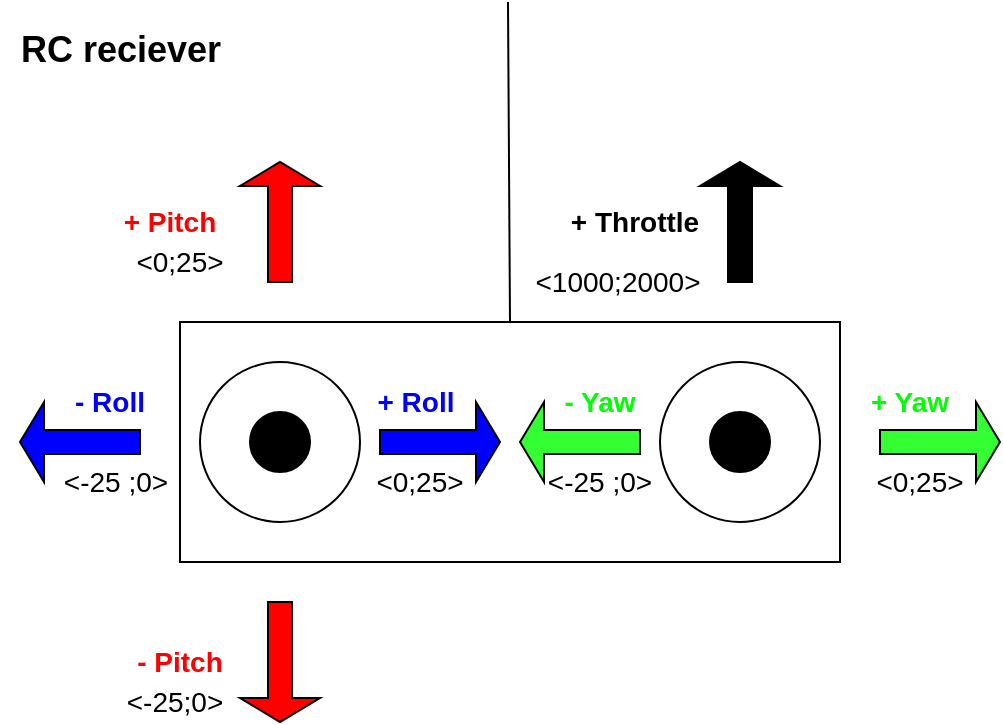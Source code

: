 <mxfile version="10.6.3" type="device"><diagram id="xYPYObxfiMvVSIPi_C1Y" name="Page-1"><mxGraphModel dx="1181" dy="547" grid="1" gridSize="10" guides="1" tooltips="1" connect="1" arrows="1" fold="1" page="1" pageScale="1" pageWidth="583" pageHeight="413" math="0" shadow="0"><root><mxCell id="0"/><mxCell id="1" parent="0"/><mxCell id="nwHm0w0A2XY6KOSINvb4-2" value="" style="rounded=0;whiteSpace=wrap;html=1;fontSize=14;fontStyle=1" vertex="1" parent="1"><mxGeometry x="129" y="186" width="330" height="120" as="geometry"/></mxCell><mxCell id="nwHm0w0A2XY6KOSINvb4-3" value="" style="endArrow=none;html=1;entryX=0.5;entryY=0;entryDx=0;entryDy=0;" edge="1" parent="1" target="nwHm0w0A2XY6KOSINvb4-2"><mxGeometry width="50" height="50" relative="1" as="geometry"><mxPoint x="293" y="26" as="sourcePoint"/><mxPoint x="179" y="326" as="targetPoint"/></mxGeometry></mxCell><mxCell id="nwHm0w0A2XY6KOSINvb4-4" value="" style="ellipse;whiteSpace=wrap;html=1;aspect=fixed;fontSize=14;fontStyle=1" vertex="1" parent="1"><mxGeometry x="139" y="206" width="80" height="80" as="geometry"/></mxCell><mxCell id="nwHm0w0A2XY6KOSINvb4-5" value="" style="ellipse;whiteSpace=wrap;html=1;aspect=fixed;fontSize=14;fontStyle=1" vertex="1" parent="1"><mxGeometry x="369" y="206" width="80" height="80" as="geometry"/></mxCell><mxCell id="nwHm0w0A2XY6KOSINvb4-6" value="" style="ellipse;whiteSpace=wrap;html=1;aspect=fixed;fillColor=#000000;fontSize=14;fontStyle=1" vertex="1" parent="1"><mxGeometry x="164" y="231" width="30" height="30" as="geometry"/></mxCell><mxCell id="nwHm0w0A2XY6KOSINvb4-7" value="" style="ellipse;whiteSpace=wrap;html=1;aspect=fixed;fillColor=#000000;fontSize=14;fontStyle=1" vertex="1" parent="1"><mxGeometry x="394" y="231" width="30" height="30" as="geometry"/></mxCell><mxCell id="nwHm0w0A2XY6KOSINvb4-9" value="" style="shape=singleArrow;direction=north;whiteSpace=wrap;html=1;fillColor=#FF0000;" vertex="1" parent="1"><mxGeometry x="159" y="106" width="40" height="60" as="geometry"/></mxCell><mxCell id="nwHm0w0A2XY6KOSINvb4-10" value="" style="shape=singleArrow;direction=north;whiteSpace=wrap;html=1;fillColor=#000000;" vertex="1" parent="1"><mxGeometry x="389" y="106" width="40" height="60" as="geometry"/></mxCell><mxCell id="nwHm0w0A2XY6KOSINvb4-11" value="" style="shape=singleArrow;direction=south;whiteSpace=wrap;html=1;fillColor=#FF0000;fontSize=14;fontStyle=1" vertex="1" parent="1"><mxGeometry x="159" y="326" width="40" height="60" as="geometry"/></mxCell><mxCell id="nwHm0w0A2XY6KOSINvb4-13" value="" style="shape=singleArrow;whiteSpace=wrap;html=1;fillColor=#33FF33;fontSize=14;fontStyle=1" vertex="1" parent="1"><mxGeometry x="479" y="226" width="60" height="40" as="geometry"/></mxCell><mxCell id="nwHm0w0A2XY6KOSINvb4-14" value="" style="shape=singleArrow;direction=west;whiteSpace=wrap;html=1;fillColor=#0000FF;fontSize=14;fontStyle=1" vertex="1" parent="1"><mxGeometry x="49" y="226" width="60" height="40" as="geometry"/></mxCell><mxCell id="nwHm0w0A2XY6KOSINvb4-15" value="" style="shape=singleArrow;whiteSpace=wrap;html=1;fillColor=#0000FF;fontSize=14;fontStyle=1" vertex="1" parent="1"><mxGeometry x="229" y="226" width="60" height="40" as="geometry"/></mxCell><mxCell id="nwHm0w0A2XY6KOSINvb4-16" value="" style="shape=singleArrow;direction=west;whiteSpace=wrap;html=1;fillColor=#33FF33;fontSize=14;fontStyle=1" vertex="1" parent="1"><mxGeometry x="299" y="226" width="60" height="40" as="geometry"/></mxCell><mxCell id="nwHm0w0A2XY6KOSINvb4-17" value="+ Pitch" style="text;html=1;strokeColor=none;fillColor=none;align=center;verticalAlign=middle;whiteSpace=wrap;rounded=0;fontSize=14;fontStyle=1;fontColor=#FF0000;" vertex="1" parent="1"><mxGeometry x="99" y="126" width="50" height="20" as="geometry"/></mxCell><mxCell id="nwHm0w0A2XY6KOSINvb4-18" value="- Pitch" style="text;html=1;strokeColor=none;fillColor=none;align=center;verticalAlign=middle;whiteSpace=wrap;rounded=0;fontSize=14;fontStyle=1;fontColor=#FF0000;" vertex="1" parent="1"><mxGeometry x="104" y="346" width="50" height="20" as="geometry"/></mxCell><mxCell id="nwHm0w0A2XY6KOSINvb4-19" value="+ Roll" style="text;html=1;strokeColor=none;fillColor=none;align=center;verticalAlign=middle;whiteSpace=wrap;rounded=0;fontSize=14;fontStyle=1;fontColor=#0000FF;" vertex="1" parent="1"><mxGeometry x="221.5" y="216" width="50" height="20" as="geometry"/></mxCell><mxCell id="nwHm0w0A2XY6KOSINvb4-20" value="- Roll" style="text;html=1;strokeColor=none;fillColor=none;align=center;verticalAlign=middle;whiteSpace=wrap;rounded=0;fontSize=14;fontStyle=1;fontColor=#0000FF;" vertex="1" parent="1"><mxGeometry x="69" y="216" width="50" height="20" as="geometry"/></mxCell><mxCell id="nwHm0w0A2XY6KOSINvb4-21" value="+ Throttle" style="text;html=1;strokeColor=none;fillColor=none;align=center;verticalAlign=middle;whiteSpace=wrap;rounded=0;fontSize=14;fontStyle=1" vertex="1" parent="1"><mxGeometry x="319" y="126" width="75" height="20" as="geometry"/></mxCell><mxCell id="nwHm0w0A2XY6KOSINvb4-23" value="+ Yaw" style="text;html=1;strokeColor=none;fillColor=none;align=center;verticalAlign=middle;whiteSpace=wrap;rounded=0;fontSize=14;fontStyle=1;fontColor=#00FF00;" vertex="1" parent="1"><mxGeometry x="469" y="216" width="50" height="20" as="geometry"/></mxCell><mxCell id="nwHm0w0A2XY6KOSINvb4-24" value="- Yaw" style="text;html=1;strokeColor=none;fillColor=none;align=center;verticalAlign=middle;whiteSpace=wrap;rounded=0;fontSize=14;fontStyle=1;fontColor=#00FF00;" vertex="1" parent="1"><mxGeometry x="314" y="216" width="50" height="20" as="geometry"/></mxCell><mxCell id="nwHm0w0A2XY6KOSINvb4-28" value="&amp;lt;0;25&amp;gt;" style="text;html=1;strokeColor=none;fillColor=none;align=center;verticalAlign=middle;whiteSpace=wrap;rounded=0;fontSize=14;fontColor=#000000;" vertex="1" parent="1"><mxGeometry x="109" y="146" width="40" height="20" as="geometry"/></mxCell><mxCell id="nwHm0w0A2XY6KOSINvb4-29" value="&amp;lt;-25 ;0&amp;gt;" style="text;html=1;strokeColor=none;fillColor=none;align=center;verticalAlign=middle;whiteSpace=wrap;rounded=0;fontSize=14;fontColor=#000000;" vertex="1" parent="1"><mxGeometry x="66.5" y="256" width="60" height="20" as="geometry"/></mxCell><mxCell id="nwHm0w0A2XY6KOSINvb4-30" value="&amp;lt;-25;0&amp;gt;" style="text;html=1;strokeColor=none;fillColor=none;align=center;verticalAlign=middle;whiteSpace=wrap;rounded=0;fontSize=14;fontColor=#000000;" vertex="1" parent="1"><mxGeometry x="99" y="366" width="55" height="20" as="geometry"/></mxCell><mxCell id="nwHm0w0A2XY6KOSINvb4-31" value="&amp;lt;0;25&amp;gt;" style="text;html=1;strokeColor=none;fillColor=none;align=center;verticalAlign=middle;whiteSpace=wrap;rounded=0;fontSize=14;fontColor=#000000;" vertex="1" parent="1"><mxGeometry x="229" y="256" width="40" height="20" as="geometry"/></mxCell><mxCell id="nwHm0w0A2XY6KOSINvb4-32" value="&amp;lt;1000;2000&amp;gt;" style="text;html=1;strokeColor=none;fillColor=none;align=center;verticalAlign=middle;whiteSpace=wrap;rounded=0;fontSize=14;fontColor=#000000;" vertex="1" parent="1"><mxGeometry x="319" y="156" width="58" height="20" as="geometry"/></mxCell><mxCell id="nwHm0w0A2XY6KOSINvb4-33" value="&amp;lt;-25 ;0&amp;gt;" style="text;html=1;strokeColor=none;fillColor=none;align=center;verticalAlign=middle;whiteSpace=wrap;rounded=0;fontSize=14;fontColor=#000000;" vertex="1" parent="1"><mxGeometry x="309" y="256" width="60" height="20" as="geometry"/></mxCell><mxCell id="nwHm0w0A2XY6KOSINvb4-34" value="&amp;lt;0;25&amp;gt;" style="text;html=1;strokeColor=none;fillColor=none;align=center;verticalAlign=middle;whiteSpace=wrap;rounded=0;fontSize=14;fontColor=#000000;" vertex="1" parent="1"><mxGeometry x="479" y="256" width="40" height="20" as="geometry"/></mxCell><mxCell id="nwHm0w0A2XY6KOSINvb4-35" value="RC reciever" style="text;html=1;strokeColor=none;fillColor=none;align=center;verticalAlign=middle;whiteSpace=wrap;rounded=0;fontSize=18;fontColor=#000000;fontStyle=1" vertex="1" parent="1"><mxGeometry x="39" y="40" width="121" height="20" as="geometry"/></mxCell></root></mxGraphModel></diagram></mxfile>